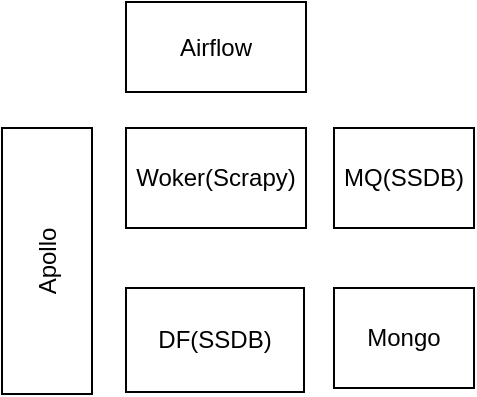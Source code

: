 <mxfile version="13.8.6" type="github"><diagram id="HMNT3NJ7cGjLUX8JYcZ2" name="Page-1"><mxGraphModel dx="777" dy="426" grid="0" gridSize="10" guides="1" tooltips="1" connect="1" arrows="1" fold="1" page="1" pageScale="1" pageWidth="827" pageHeight="1169" math="0" shadow="0"><root><mxCell id="0"/><mxCell id="1" parent="0"/><mxCell id="C2VmExG585s7NIGnA1N3-1" value="Airflow" style="rounded=0;whiteSpace=wrap;html=1;" vertex="1" parent="1"><mxGeometry x="240" y="297" width="90" height="45" as="geometry"/></mxCell><mxCell id="C2VmExG585s7NIGnA1N3-2" value="Woker(Scrapy)" style="rounded=0;whiteSpace=wrap;html=1;" vertex="1" parent="1"><mxGeometry x="240" y="360" width="90" height="50" as="geometry"/></mxCell><mxCell id="C2VmExG585s7NIGnA1N3-3" value="Apollo" style="rounded=0;whiteSpace=wrap;html=1;horizontal=0;textDirection=rtl;labelPosition=center;verticalLabelPosition=middle;align=center;verticalAlign=middle;labelBackgroundColor=none;" vertex="1" parent="1"><mxGeometry x="178" y="360" width="45" height="133" as="geometry"/></mxCell><mxCell id="C2VmExG585s7NIGnA1N3-4" value="DF(SSDB)" style="rounded=0;whiteSpace=wrap;html=1;" vertex="1" parent="1"><mxGeometry x="240" y="440" width="89" height="52" as="geometry"/></mxCell><mxCell id="C2VmExG585s7NIGnA1N3-5" value="Mongo" style="rounded=0;whiteSpace=wrap;html=1;" vertex="1" parent="1"><mxGeometry x="344" y="440" width="70" height="50" as="geometry"/></mxCell><mxCell id="C2VmExG585s7NIGnA1N3-6" value="MQ(SSDB)" style="rounded=0;whiteSpace=wrap;html=1;" vertex="1" parent="1"><mxGeometry x="344" y="360" width="70" height="50" as="geometry"/></mxCell></root></mxGraphModel></diagram></mxfile>